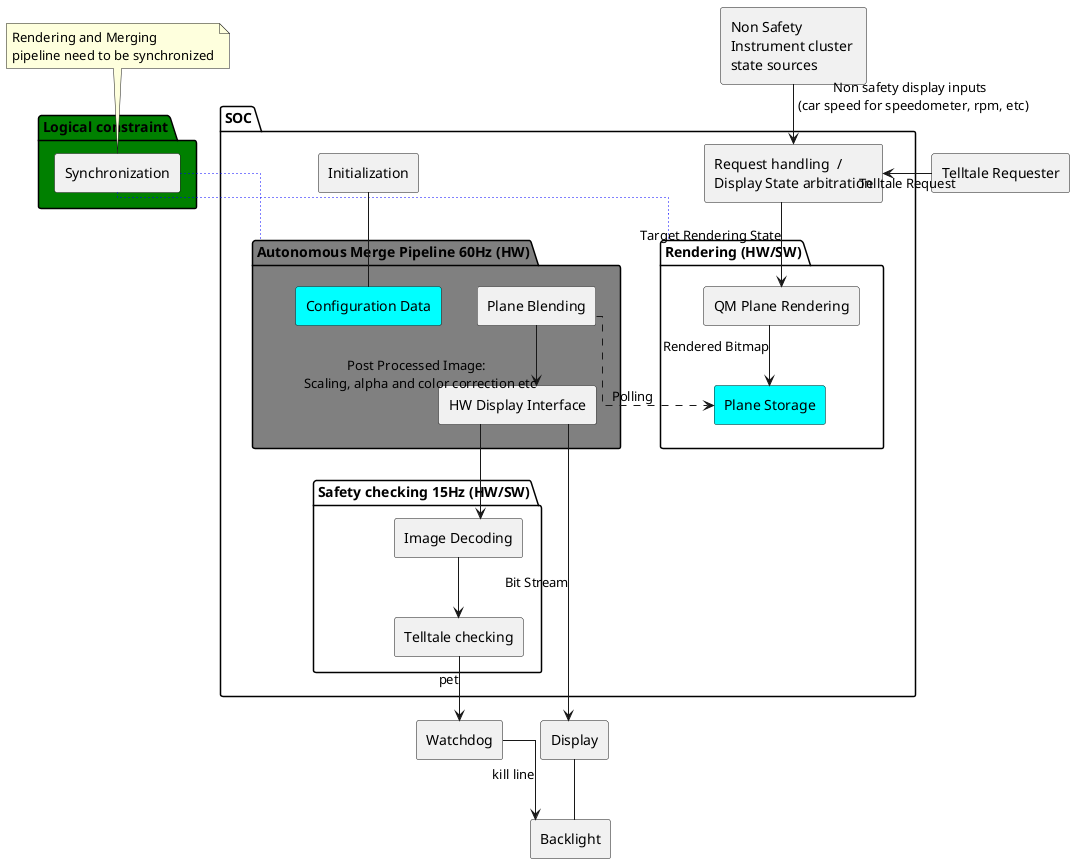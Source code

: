 ' Functional perspective Cluster Demo application
@startuml
skinparam linetype polyline
skinparam linetype ortho
skinparam componentStyle rectangle
[Telltale Requester] as TT_requester
[Non Safety \nInstrument cluster \nstate sources] as other_inputs

together {
[Display] as AE_Display
[Backlight] as AE_Backlight
}
' [Power Source]
'[Watchdog]
package "SOC" {
[Request handling  /\nDisplay State arbitration] as AE_Request_handling

package "Rendering (HW/SW)" as pkg_Rendering {
[QM Plane Rendering] as AE_Rendering
'[Safety Plane Rendering]
[Plane Storage] as AE_Plane_Storage #Aqua
}

package "Autonomous Merge Pipeline 60Hz (HW)" as pkg_DC #grey  {
    [Plane Blending] as AE_Plane_Blending
    [HW Display Interface] as AE_HW_Display_interface
    [Configuration Data] as AE_Merge_Pipeline_Configuration_Data #Aqua
}

package "Safety checking 15Hz (HW/SW)" as pkg_Safety_checking {
[Telltale checking]
[Image Decoding] as image_decoding
}

[Initialization] as Initialization


}

package "Logical constraint" #green {
    [Synchronization] as Synchronization
}

'pkg_Rendering -[#blue,bold,dotted]- pkg_DC : Synchronization


note top of Synchronization :  Rendering and Merging \npipeline need to be synchronized

[Synchronization] .[dotted,#blue]. pkg_DC
[Synchronization] .[dotted,#blue]. pkg_Rendering
'"Autonomous Merge Pipeline 60Hz (HW)" -- "Rendering (HW/SW)"


' schauen ob wir Synchronisierung visualisiert bekommen
' package symbole ausblenden
' Schauen ob wir relative anordnung

'Power source
'[Power Source] -[#blue]- SOC
'[Power Source] -[#blue]- [Display]
'[Power Source] -[#blue]- [Watchdog]
'[Power Source] -[#blue]- AE_Backlight

' Autonomous Plane blender
AE_Plane_Blending ..> AE_Plane_Storage : Polling
AE_Plane_Blending --> AE_HW_Display_interface : Post Processed Image: \n Scaling, alpha and color correction etc
AE_HW_Display_interface --> AE_Display: Bit Stream
'AE_Merge_Pipeline_Configuration_Data .. AE_Plane_Blending

' Request handling
other_inputs --> AE_Request_handling : "Non safety display inputs \n (car speed for speedometer, rpm, etc)"
TT_requester -left-> AE_Request_handling : Telltale Request


AE_Request_handling --> AE_Rendering: Target Rendering State
'[Request handling] --> [Safety Plane Rendering]
'[Request handling] --> [Telltale checking]

'Rendering
AE_Rendering --> AE_Plane_Storage: Rendered Bitmap
'[Safety Plane Rendering] --> AE_Plane_Storage

'Safety checking
AE_HW_Display_interface --> image_decoding
image_decoding --> [Telltale checking]
[Telltale checking] --> [Watchdog] : pet

'Watchdog
[Watchdog] --> AE_Backlight : kill line
AE_Display -- AE_Backlight

Initialization -- AE_Merge_Pipeline_Configuration_Data
@enduml

